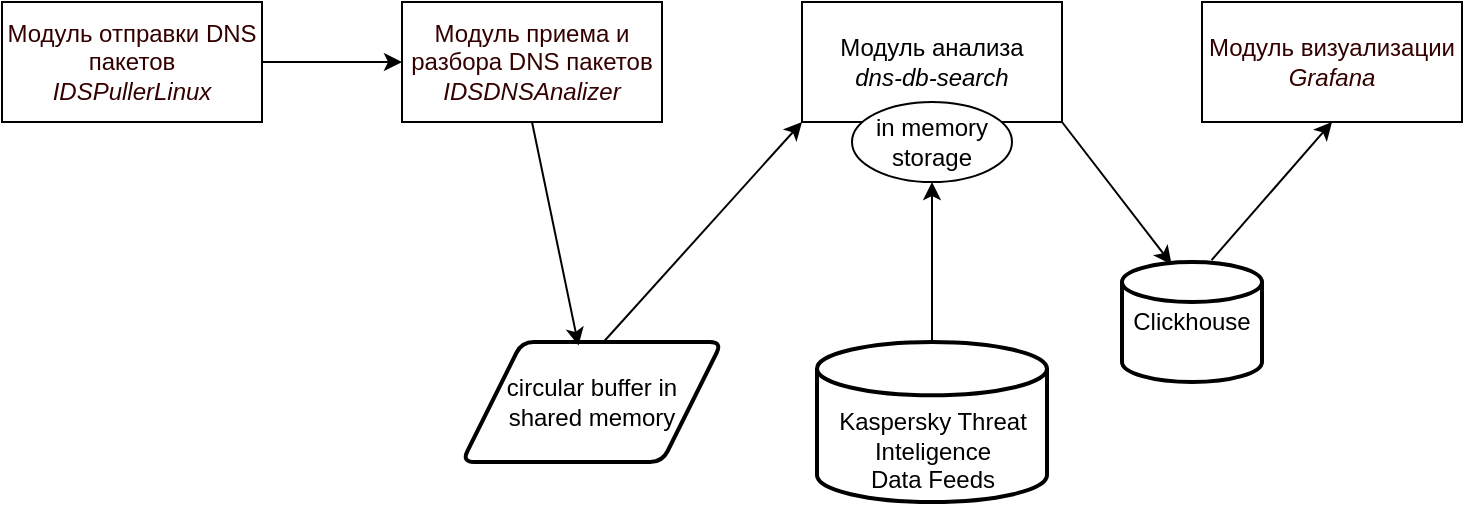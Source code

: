 <mxfile version="23.1.1" type="github">
  <diagram name="Страница — 1" id="7hfSIESpZw_EtN8uHow2">
    <mxGraphModel dx="989" dy="393" grid="1" gridSize="10" guides="1" tooltips="1" connect="1" arrows="1" fold="1" page="1" pageScale="1" pageWidth="827" pageHeight="1169" math="0" shadow="0">
      <root>
        <mxCell id="0" />
        <mxCell id="1" parent="0" />
        <mxCell id="EVZMrZH57IziyB0BVZsf-1" value="Модуль отправки DNS пакетов&lt;br&gt;&lt;i&gt;IDSPullerLinux&lt;/i&gt;" style="rounded=0;whiteSpace=wrap;html=1;strokeColor=#000000;fillColor=#FFFFFF;fontColor=#330000;labelBackgroundColor=none;" vertex="1" parent="1">
          <mxGeometry x="40" y="120" width="130" height="60" as="geometry" />
        </mxCell>
        <mxCell id="EVZMrZH57IziyB0BVZsf-2" value="Модуль приема и разбора DNS пакетов&lt;br&gt;&lt;i&gt;IDSDNSAnalizer&lt;/i&gt;" style="rounded=0;whiteSpace=wrap;html=1;strokeColor=#000000;fillColor=#FFFFFF;fontColor=#330000;fontStyle=0" vertex="1" parent="1">
          <mxGeometry x="240" y="120" width="130" height="60" as="geometry" />
        </mxCell>
        <mxCell id="EVZMrZH57IziyB0BVZsf-3" value="Модуль анализа&lt;br&gt;&lt;i&gt;dns-db-search&lt;/i&gt;" style="rounded=0;whiteSpace=wrap;html=1;strokeColor=#000000;fillColor=#FFFFFF;fontColor=#000000;fontStyle=0" vertex="1" parent="1">
          <mxGeometry x="440" y="120" width="130" height="60" as="geometry" />
        </mxCell>
        <mxCell id="EVZMrZH57IziyB0BVZsf-4" value="in memory&lt;br&gt;storage" style="ellipse;whiteSpace=wrap;html=1;" vertex="1" parent="1">
          <mxGeometry x="465" y="170" width="80" height="40" as="geometry" />
        </mxCell>
        <mxCell id="EVZMrZH57IziyB0BVZsf-5" value="" style="endArrow=classic;html=1;rounded=0;exitX=1;exitY=0.5;exitDx=0;exitDy=0;entryX=0;entryY=0.5;entryDx=0;entryDy=0;" edge="1" parent="1" source="EVZMrZH57IziyB0BVZsf-1" target="EVZMrZH57IziyB0BVZsf-2">
          <mxGeometry width="50" height="50" relative="1" as="geometry">
            <mxPoint x="340" y="260" as="sourcePoint" />
            <mxPoint x="390" y="210" as="targetPoint" />
            <Array as="points">
              <mxPoint x="170" y="150" />
            </Array>
          </mxGeometry>
        </mxCell>
        <mxCell id="EVZMrZH57IziyB0BVZsf-9" value="Clickhouse" style="strokeWidth=2;html=1;shape=mxgraph.flowchart.database;whiteSpace=wrap;" vertex="1" parent="1">
          <mxGeometry x="600" y="250" width="70" height="60" as="geometry" />
        </mxCell>
        <mxCell id="EVZMrZH57IziyB0BVZsf-10" value="circular buffer in &lt;br&gt;shared memory" style="shape=parallelogram;html=1;strokeWidth=2;perimeter=parallelogramPerimeter;whiteSpace=wrap;rounded=1;arcSize=12;size=0.23;" vertex="1" parent="1">
          <mxGeometry x="270" y="290" width="130" height="60" as="geometry" />
        </mxCell>
        <mxCell id="EVZMrZH57IziyB0BVZsf-13" value="" style="endArrow=classic;html=1;rounded=0;exitX=0.5;exitY=1;exitDx=0;exitDy=0;entryX=0.448;entryY=0.03;entryDx=0;entryDy=0;entryPerimeter=0;" edge="1" parent="1" source="EVZMrZH57IziyB0BVZsf-2" target="EVZMrZH57IziyB0BVZsf-10">
          <mxGeometry width="50" height="50" relative="1" as="geometry">
            <mxPoint x="340" y="260" as="sourcePoint" />
            <mxPoint x="390" y="210" as="targetPoint" />
          </mxGeometry>
        </mxCell>
        <mxCell id="EVZMrZH57IziyB0BVZsf-14" value="" style="endArrow=classic;html=1;rounded=0;exitX=0.546;exitY=-0.004;exitDx=0;exitDy=0;exitPerimeter=0;entryX=0;entryY=1;entryDx=0;entryDy=0;" edge="1" parent="1" source="EVZMrZH57IziyB0BVZsf-10" target="EVZMrZH57IziyB0BVZsf-3">
          <mxGeometry width="50" height="50" relative="1" as="geometry">
            <mxPoint x="340" y="260" as="sourcePoint" />
            <mxPoint x="390" y="210" as="targetPoint" />
          </mxGeometry>
        </mxCell>
        <mxCell id="EVZMrZH57IziyB0BVZsf-15" value="&lt;br&gt;&lt;br&gt;Kaspersky Threat Inteligence&lt;br&gt;Data Feeds" style="strokeWidth=2;html=1;shape=mxgraph.flowchart.database;whiteSpace=wrap;" vertex="1" parent="1">
          <mxGeometry x="447.5" y="290" width="115" height="80" as="geometry" />
        </mxCell>
        <mxCell id="EVZMrZH57IziyB0BVZsf-16" value="" style="endArrow=classic;html=1;rounded=0;exitX=0.5;exitY=0;exitDx=0;exitDy=0;exitPerimeter=0;entryX=0.5;entryY=1;entryDx=0;entryDy=0;" edge="1" parent="1" source="EVZMrZH57IziyB0BVZsf-15" target="EVZMrZH57IziyB0BVZsf-4">
          <mxGeometry width="50" height="50" relative="1" as="geometry">
            <mxPoint x="340" y="260" as="sourcePoint" />
            <mxPoint x="390" y="210" as="targetPoint" />
          </mxGeometry>
        </mxCell>
        <mxCell id="EVZMrZH57IziyB0BVZsf-17" value="" style="endArrow=classic;html=1;rounded=0;exitX=1;exitY=1;exitDx=0;exitDy=0;entryX=0.354;entryY=0.019;entryDx=0;entryDy=0;entryPerimeter=0;" edge="1" parent="1" source="EVZMrZH57IziyB0BVZsf-3" target="EVZMrZH57IziyB0BVZsf-9">
          <mxGeometry width="50" height="50" relative="1" as="geometry">
            <mxPoint x="340" y="260" as="sourcePoint" />
            <mxPoint x="390" y="210" as="targetPoint" />
          </mxGeometry>
        </mxCell>
        <mxCell id="EVZMrZH57IziyB0BVZsf-18" value="Модуль визуализации&lt;br&gt;&lt;i&gt;Grafana&lt;/i&gt;" style="rounded=0;whiteSpace=wrap;html=1;strokeColor=#000000;fillColor=#FFFFFF;fontColor=#330000;fontStyle=0" vertex="1" parent="1">
          <mxGeometry x="640" y="120" width="130" height="60" as="geometry" />
        </mxCell>
        <mxCell id="EVZMrZH57IziyB0BVZsf-19" value="" style="endArrow=classic;html=1;rounded=0;exitX=0.64;exitY=-0.016;exitDx=0;exitDy=0;exitPerimeter=0;entryX=0.5;entryY=1;entryDx=0;entryDy=0;" edge="1" parent="1" source="EVZMrZH57IziyB0BVZsf-9" target="EVZMrZH57IziyB0BVZsf-18">
          <mxGeometry width="50" height="50" relative="1" as="geometry">
            <mxPoint x="340" y="260" as="sourcePoint" />
            <mxPoint x="390" y="210" as="targetPoint" />
          </mxGeometry>
        </mxCell>
      </root>
    </mxGraphModel>
  </diagram>
</mxfile>
